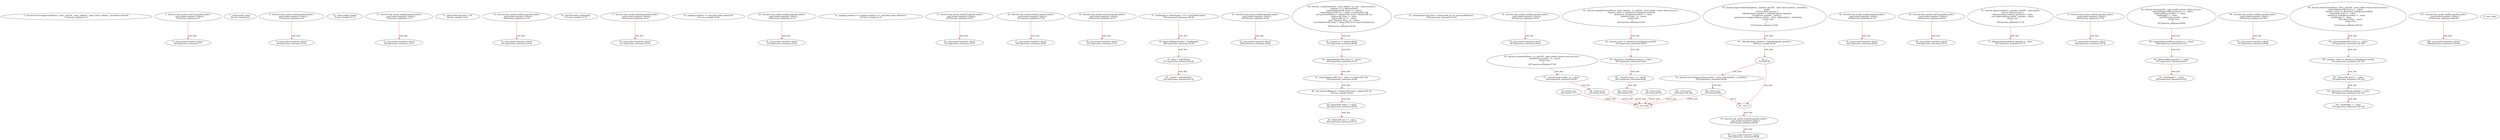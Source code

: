digraph  {
13 [label="2_ function receiveApproval(address _from, uint256 _value, address _token, bytes calldata _extraData) external;\n13-function_definition-3-3", method="receiveApproval(address _from,uint256 _value,address _token,bytes calldata _extraData)", type_label=function_definition];
35 [label="5_ function bug_unchk_send17() payable public{\n      msg.sender.transfer(1 ether);}\n35-function_definition-6-7", method="bug_unchk_send17()", type_label=function_definition];
40 [label="6_ msg.sender.transfer(1 ether);\n40-expression_statement-7-7", method="bug_unchk_send17()", type_label=expression_statement];
50 [label="7_ string public name;\n50-new_variable-8-8", method="", type_label=new_variable];
55 [label="8_ function bug_unchk_send3() payable public{\n      msg.sender.transfer(1 ether);}\n55-function_definition-9-10", method="bug_unchk_send3()", type_label=function_definition];
60 [label="9_ msg.sender.transfer(1 ether);\n60-expression_statement-10-10", method="bug_unchk_send3()", type_label=expression_statement];
70 [label="10_ string public symbol;\n70-new_variable-11-11", method="", type_label=new_variable];
75 [label="11_ function bug_unchk_send9() payable public{\n      msg.sender.transfer(1 ether);}\n75-function_definition-12-13", method="bug_unchk_send9()", type_label=function_definition];
80 [label="12_ msg.sender.transfer(1 ether);\n80-expression_statement-13-13", method="bug_unchk_send9()", type_label=expression_statement];
90 [label="13_ uint8 public decimals = 18;\n90-new_variable-14-14", method="", type_label=new_variable];
96 [label="14_ function bug_unchk_send25() payable public{\n      msg.sender.transfer(1 ether);}\n96-function_definition-15-16", method="bug_unchk_send25()", type_label=function_definition];
101 [label="15_ msg.sender.transfer(1 ether);\n101-expression_statement-16-16", method="bug_unchk_send25()", type_label=expression_statement];
111 [label="16_ uint256 public totalSupply;\n111-new_variable-17-17", method="", type_label=new_variable];
116 [label="17_ function bug_unchk_send19() payable public{\n      msg.sender.transfer(1 ether);}\n116-function_definition-18-19", method="bug_unchk_send19()", type_label=function_definition];
121 [label="18_ msg.sender.transfer(1 ether);\n121-expression_statement-19-19", method="bug_unchk_send19()", type_label=expression_statement];
131 [label="19_ mapping (address => uint256) public balanceOf;\n131-new_variable-20-20", method="", type_label=new_variable];
138 [label="20_ function bug_unchk_send26() payable public{\n      msg.sender.transfer(1 ether);}\n138-function_definition-21-22", method="bug_unchk_send26()", type_label=function_definition];
143 [label="21_ msg.sender.transfer(1 ether);\n143-expression_statement-22-22", method="bug_unchk_send26()", type_label=expression_statement];
153 [label="22_ mapping (address => mapping (address => uint256)) public allowance;\n153-new_variable-23-23", method="", type_label=new_variable];
162 [label="23_ function bug_unchk_send27() payable public{\n      msg.sender.transfer(1 ether);}\n162-function_definition-24-25", method="bug_unchk_send27()", type_label=function_definition];
167 [label="24_ msg.sender.transfer(1 ether);\n167-expression_statement-25-25", method="bug_unchk_send27()", type_label=expression_statement];
191 [label="26_ function bug_unchk_send31() payable public{\n      msg.sender.transfer(1 ether);}\n191-function_definition-27-28", method="bug_unchk_send31()", type_label=function_definition];
196 [label="27_ msg.sender.transfer(1 ether);\n196-expression_statement-28-28", method="bug_unchk_send31()", type_label=expression_statement];
220 [label="29_ function bug_unchk_send13() payable public{\n      msg.sender.transfer(1 ether);}\n220-function_definition-30-31", method="bug_unchk_send13()", type_label=function_definition];
225 [label="30_ msg.sender.transfer(1 ether);\n225-expression_statement-31-31", method="bug_unchk_send13()", type_label=expression_statement];
259 [label="37_ totalSupply = initialSupply * 10 ** uint256(decimals);\n259-expression_statement-38-38", method="", type_label=expression_statement];
269 [label="38_ balanceOf[msg.sender] = totalSupply;\n269-expression_statement-39-39", method="", type_label=expression_statement];
277 [label="39_ name = tokenName;\n277-expression_statement-40-40", method="", type_label=expression_statement];
281 [label="40_ symbol = tokenSymbol;\n281-expression_statement-41-41", method="", type_label=expression_statement];
285 [label="42_ function bug_unchk_send20() payable public{\n      msg.sender.transfer(1 ether);}\n285-function_definition-43-44", method="bug_unchk_send20()", type_label=function_definition];
290 [label="43_ msg.sender.transfer(1 ether);\n290-expression_statement-44-44", method="bug_unchk_send20()", type_label=expression_statement];
300 [label="44_ function _transfer(address _from, address _to, uint _value) internal {\n        require(_to != address(0x0));\n        require(balanceOf[_from] >= _value);\n        require(balanceOf[_to] + _value >= balanceOf[_to]);\n        uint previousBalances = balanceOf[_from] + balanceOf[_to];\n        balanceOf[_from] -= _value;\n        balanceOf[_to] += _value;\n        emit Transfer(_from, _to, _value);\n        assert(balanceOf[_from] + balanceOf[_to] == previousBalances);\n    }\n300-function_definition-45-54", method="_transfer(address _from,address _to,uint _value)", type_label=function_definition];
316 [label="45_ require(_to != address(0x0));\n316-expression_statement-46-46", method="_transfer(address _from,address _to,uint _value)", type_label=expression_statement];
325 [label="46_ require(balanceOf[_from] >= _value);\n325-expression_statement-47-47", method="_transfer(address _from,address _to,uint _value)", type_label=expression_statement];
334 [label="47_ require(balanceOf[_to] + _value >= balanceOf[_to]);\n334-expression_statement-48-48", method="_transfer(address _from,address _to,uint _value)", type_label=expression_statement];
347 [label="48_ uint previousBalances = balanceOf[_from] + balanceOf[_to];\n347-new_variable-49-49", method="_transfer(address _from,address _to,uint _value)", type_label=new_variable];
359 [label="49_ balanceOf[_from] -= _value;\n359-expression_statement-50-50", method="_transfer(address _from,address _to,uint _value)", type_label=expression_statement];
365 [label="50_ balanceOf[_to] += _value;\n365-expression_statement-51-51", method="_transfer(address _from,address _to,uint _value)", type_label=expression_statement];
379 [label="52_ assert(balanceOf[_from] + balanceOf[_to] == previousBalances);\n379-expression_statement-53-53", method="_transfer(address _from,address _to,uint _value)", type_label=expression_statement];
392 [label="54_ function bug_unchk_send32() payable public{\n      msg.sender.transfer(1 ether);}\n392-function_definition-55-56", method="bug_unchk_send32()", type_label=function_definition];
397 [label="55_ msg.sender.transfer(1 ether);\n397-expression_statement-56-56", method="bug_unchk_send32()", type_label=expression_statement];
407 [label="56_ function transfer(address _to, uint256 _value) public returns (bool success) {\n        _transfer(msg.sender, _to, _value);\n        return true;\n    }\n407-function_definition-57-60", method="transfer(address _to,uint256 _value)", type_label=function_definition];
424 [label="57_ _transfer(msg.sender, _to, _value);\n424-expression_statement-58-58", method="transfer(address _to,uint256 _value)", type_label=expression_statement];
435 [label="58_ return true;\n435-return-59-59", method="transfer(address _to,uint256 _value)", type_label=return];
438 [label="60_ function bug_unchk_send4() payable public{\n      msg.sender.transfer(1 ether);}\n438-function_definition-61-62", method="bug_unchk_send4()", type_label=function_definition];
443 [label="61_ msg.sender.transfer(1 ether);\n443-expression_statement-62-62", method="bug_unchk_send4()", type_label=expression_statement];
453 [label="62_ function transferFrom(address _from, address _to, uint256 _value) public returns (bool success) {\n        require(_value <= allowance[_from][msg.sender]);      \n        allowance[_from][msg.sender] -= _value;\n        _transfer(_from, _to, _value);\n        return true;\n    }\n453-function_definition-63-68", method="transferFrom(address _from,address _to,uint256 _value)", type_label=function_definition];
474 [label="63_ require(_value <= allowance[_from][msg.sender]);\n474-expression_statement-64-64", method="transferFrom(address _from,address _to,uint256 _value)", type_label=expression_statement];
487 [label="64_ allowance[_from][msg.sender] -= _value;\n487-expression_statement-65-65", method="transferFrom(address _from,address _to,uint256 _value)", type_label=expression_statement];
497 [label="65_ _transfer(_from, _to, _value);\n497-expression_statement-66-66", method="transferFrom(address _from,address _to,uint256 _value)", type_label=expression_statement];
506 [label="66_ return true;\n506-return-67-67", method="transferFrom(address _from,address _to,uint256 _value)", type_label=return];
509 [label="68_ function bug_unchk_send7() payable public{\n      msg.sender.transfer(1 ether);}\n509-function_definition-69-70", method="bug_unchk_send7()", type_label=function_definition];
514 [label="69_ msg.sender.transfer(1 ether);\n514-expression_statement-70-70", method="bug_unchk_send7()", type_label=expression_statement];
524 [label="70_ function approve(address _spender, uint256 _value) public\n        returns (bool success) {\n        allowance[msg.sender][_spender] = _value;\n        emit Approval(msg.sender, _spender, _value);\n        return true;\n    }\n524-function_definition-71-76", method="approve(address _spender,uint256 _value)", type_label=function_definition];
541 [label="72_ allowance[msg.sender][_spender] = _value;\n541-expression_statement-73-73", method="approve(address _spender,uint256 _value)", type_label=expression_statement];
561 [label="74_ return true;\n561-return-75-75", method="approve(address _spender,uint256 _value)", type_label=return];
564 [label="76_ function bug_unchk_send23() payable public{\n      msg.sender.transfer(1 ether);}\n564-function_definition-77-78", method="bug_unchk_send23()", type_label=function_definition];
569 [label="77_ msg.sender.transfer(1 ether);\n569-expression_statement-78-78", method="bug_unchk_send23()", type_label=expression_statement];
579 [label="78_ function approveAndCall(address _spender, uint256 _value, bytes memory _extraData)\n        public\n        returns (bool success) {\n        tokenRecipient spender = tokenRecipient(_spender);\n        if (approve(_spender, _value)) {\n            spender.receiveApproval(msg.sender, _value, address(this), _extraData);\n            return true;\n        }\n    }\n579-function_definition-79-87", method="approveAndCall(address _spender,uint256 _value,bytes memory _extraData)", type_label=function_definition];
600 [label="81_ tokenRecipient spender = tokenRecipient(_spender);\n600-new_variable-82-82", method="approveAndCall(address _spender,uint256 _value,bytes memory _extraData)", type_label=new_variable];
610 [label="82_ if\n610-if-83-86", method="approveAndCall(address _spender,uint256 _value,bytes memory _extraData)", type_label=if];
1403 [label="82_ end_if", method="approveAndCall(address _spender,uint256 _value,bytes memory _extraData)", type_label=end_if];
618 [label="83_ spender.receiveApproval(msg.sender, _value, address(this), _extraData);\n618-expression_statement-84-84", method="approveAndCall(address _spender,uint256 _value,bytes memory _extraData)", type_label=expression_statement];
635 [label="84_ return true;\n635-return-85-85", method="approveAndCall(address _spender,uint256 _value,bytes memory _extraData)", type_label=return];
638 [label="87_ function bug_unchk_send14() payable public{\n      msg.sender.transfer(1 ether);}\n638-function_definition-88-89", method="bug_unchk_send14()", type_label=function_definition];
643 [label="88_ msg.sender.transfer(1 ether);\n643-expression_statement-89-89", method="bug_unchk_send14()", type_label=expression_statement];
653 [label="89_ function burn(uint256 _value) public returns (bool success) {\n        require(balanceOf[msg.sender] >= _value);    \n        balanceOf[msg.sender] -= _value;             \n        totalSupply -= _value;                       \n        emit Burn(msg.sender, _value);\n        return true;\n    }\n653-function_definition-90-96", method="burn(uint256 _value)", type_label=function_definition];
666 [label="90_ require(balanceOf[msg.sender] >= _value);\n666-expression_statement-91-91", method="burn(uint256 _value)", type_label=expression_statement];
677 [label="91_ balanceOf[msg.sender] -= _value;\n677-expression_statement-92-92", method="burn(uint256 _value)", type_label=expression_statement];
685 [label="92_ totalSupply -= _value;\n685-expression_statement-93-93", method="burn(uint256 _value)", type_label=expression_statement];
697 [label="94_ return true;\n697-return-95-95", method="burn(uint256 _value)", type_label=return];
700 [label="96_ function bug_unchk_send30() payable public{\n      msg.sender.transfer(1 ether);}\n700-function_definition-97-98", method="bug_unchk_send30()", type_label=function_definition];
705 [label="97_ msg.sender.transfer(1 ether);\n705-expression_statement-98-98", method="bug_unchk_send30()", type_label=expression_statement];
715 [label="98_ function burnFrom(address _from, uint256 _value) public returns (bool success) {\n        require(balanceOf[_from] >= _value);                 \n        require(_value <= allowance[_from][msg.sender]);     \n        balanceOf[_from] -= _value;                          \n        allowance[_from][msg.sender] -= _value;              \n        totalSupply -= _value;                               \n        emit Burn(_from, _value);\n        return true;\n    }\n715-function_definition-99-107", method="burnFrom(address _from,uint256 _value)", type_label=function_definition];
732 [label="99_ require(balanceOf[_from] >= _value);\n732-expression_statement-100-100", method="burnFrom(address _from,uint256 _value)", type_label=expression_statement];
741 [label="100_ require(_value <= allowance[_from][msg.sender]);\n741-expression_statement-101-101", method="burnFrom(address _from,uint256 _value)", type_label=expression_statement];
754 [label="101_ balanceOf[_from] -= _value;\n754-expression_statement-102-102", method="burnFrom(address _from,uint256 _value)", type_label=expression_statement];
760 [label="102_ allowance[_from][msg.sender] -= _value;\n760-expression_statement-103-103", method="burnFrom(address _from,uint256 _value)", type_label=expression_statement];
770 [label="103_ totalSupply -= _value;\n770-expression_statement-104-104", method="burnFrom(address _from,uint256 _value)", type_label=expression_statement];
780 [label="105_ return true;\n780-return-106-106", method="burnFrom(address _from,uint256 _value)", type_label=return];
783 [label="107_ function bug_unchk_send8() payable public{\n      msg.sender.transfer(1 ether);}\n783-function_definition-108-109", method="bug_unchk_send8()", type_label=function_definition];
788 [label="108_ msg.sender.transfer(1 ether);\n788-expression_statement-109-109", method="bug_unchk_send8()", type_label=expression_statement];
1 [label="0_ start_node", method="", type_label=start];
2 [label="0_ exit_node", method="", type_label=exit];
35 -> 40  [color=red, controlflow_type=next_line, edge_type=CFG_edge, key=0, label=next_line];
55 -> 60  [color=red, controlflow_type=next_line, edge_type=CFG_edge, key=0, label=next_line];
75 -> 80  [color=red, controlflow_type=next_line, edge_type=CFG_edge, key=0, label=next_line];
96 -> 101  [color=red, controlflow_type=next_line, edge_type=CFG_edge, key=0, label=next_line];
116 -> 121  [color=red, controlflow_type=next_line, edge_type=CFG_edge, key=0, label=next_line];
138 -> 143  [color=red, controlflow_type=next_line, edge_type=CFG_edge, key=0, label=next_line];
162 -> 167  [color=red, controlflow_type=next_line, edge_type=CFG_edge, key=0, label=next_line];
191 -> 196  [color=red, controlflow_type=next_line, edge_type=CFG_edge, key=0, label=next_line];
220 -> 225  [color=red, controlflow_type=next_line, edge_type=CFG_edge, key=0, label=next_line];
259 -> 269  [color=red, controlflow_type=next_line, edge_type=CFG_edge, key=0, label=next_line];
269 -> 277  [color=red, controlflow_type=next_line, edge_type=CFG_edge, key=0, label=next_line];
277 -> 281  [color=red, controlflow_type=next_line, edge_type=CFG_edge, key=0, label=next_line];
285 -> 290  [color=red, controlflow_type=next_line, edge_type=CFG_edge, key=0, label=next_line];
300 -> 316  [color=red, controlflow_type=next_line, edge_type=CFG_edge, key=0, label=next_line];
316 -> 325  [color=red, controlflow_type=next_line, edge_type=CFG_edge, key=0, label=next_line];
325 -> 334  [color=red, controlflow_type=next_line, edge_type=CFG_edge, key=0, label=next_line];
334 -> 347  [color=red, controlflow_type=next_line, edge_type=CFG_edge, key=0, label=next_line];
347 -> 359  [color=red, controlflow_type=next_line, edge_type=CFG_edge, key=0, label=next_line];
359 -> 365  [color=red, controlflow_type=next_line, edge_type=CFG_edge, key=0, label=next_line];
392 -> 397  [color=red, controlflow_type=next_line, edge_type=CFG_edge, key=0, label=next_line];
407 -> 424  [color=red, controlflow_type=next_line, edge_type=CFG_edge, key=0, label=next_line];
424 -> 435  [color=red, controlflow_type=next_line, edge_type=CFG_edge, key=0, label=next_line];
435 -> 2  [color=red, controlflow_type=return_exit, edge_type=CFG_edge, key=0, label=return_exit];
438 -> 443  [color=red, controlflow_type=next_line, edge_type=CFG_edge, key=0, label=next_line];
453 -> 474  [color=red, controlflow_type=next_line, edge_type=CFG_edge, key=0, label=next_line];
474 -> 487  [color=red, controlflow_type=next_line, edge_type=CFG_edge, key=0, label=next_line];
487 -> 497  [color=red, controlflow_type=next_line, edge_type=CFG_edge, key=0, label=next_line];
497 -> 506  [color=red, controlflow_type=next_line, edge_type=CFG_edge, key=0, label=next_line];
506 -> 2  [color=red, controlflow_type=return_exit, edge_type=CFG_edge, key=0, label=return_exit];
509 -> 514  [color=red, controlflow_type=next_line, edge_type=CFG_edge, key=0, label=next_line];
524 -> 541  [color=red, controlflow_type=next_line, edge_type=CFG_edge, key=0, label=next_line];
561 -> 2  [color=red, controlflow_type=return_exit, edge_type=CFG_edge, key=0, label=return_exit];
564 -> 569  [color=red, controlflow_type=next_line, edge_type=CFG_edge, key=0, label=next_line];
579 -> 600  [color=red, controlflow_type=next_line, edge_type=CFG_edge, key=0, label=next_line];
600 -> 610  [color=red, controlflow_type=next_line, edge_type=CFG_edge, key=0, label=next_line];
610 -> 618  [color=red, controlflow_type=pos_next, edge_type=CFG_edge, key=0, label=pos_next];
610 -> 1403  [color=red, controlflow_type=neg_next, edge_type=CFG_edge, key=0, label=neg_next];
1403 -> 638  [color=red, controlflow_type=next_line, edge_type=CFG_edge, key=0, label=next_line];
618 -> 635  [color=red, controlflow_type=next_line, edge_type=CFG_edge, key=0, label=next_line];
635 -> 1403  [color=red, controlflow_type=end_if, edge_type=CFG_edge, key=0, label=end_if];
635 -> 2  [color=red, controlflow_type=return_exit, edge_type=CFG_edge, key=0, label=return_exit];
638 -> 643  [color=red, controlflow_type=next_line, edge_type=CFG_edge, key=0, label=next_line];
653 -> 666  [color=red, controlflow_type=next_line, edge_type=CFG_edge, key=0, label=next_line];
666 -> 677  [color=red, controlflow_type=next_line, edge_type=CFG_edge, key=0, label=next_line];
677 -> 685  [color=red, controlflow_type=next_line, edge_type=CFG_edge, key=0, label=next_line];
697 -> 2  [color=red, controlflow_type=return_exit, edge_type=CFG_edge, key=0, label=return_exit];
700 -> 705  [color=red, controlflow_type=next_line, edge_type=CFG_edge, key=0, label=next_line];
715 -> 732  [color=red, controlflow_type=next_line, edge_type=CFG_edge, key=0, label=next_line];
732 -> 741  [color=red, controlflow_type=next_line, edge_type=CFG_edge, key=0, label=next_line];
741 -> 754  [color=red, controlflow_type=next_line, edge_type=CFG_edge, key=0, label=next_line];
754 -> 760  [color=red, controlflow_type=next_line, edge_type=CFG_edge, key=0, label=next_line];
760 -> 770  [color=red, controlflow_type=next_line, edge_type=CFG_edge, key=0, label=next_line];
780 -> 2  [color=red, controlflow_type=return_exit, edge_type=CFG_edge, key=0, label=return_exit];
783 -> 788  [color=red, controlflow_type=next_line, edge_type=CFG_edge, key=0, label=next_line];
}
